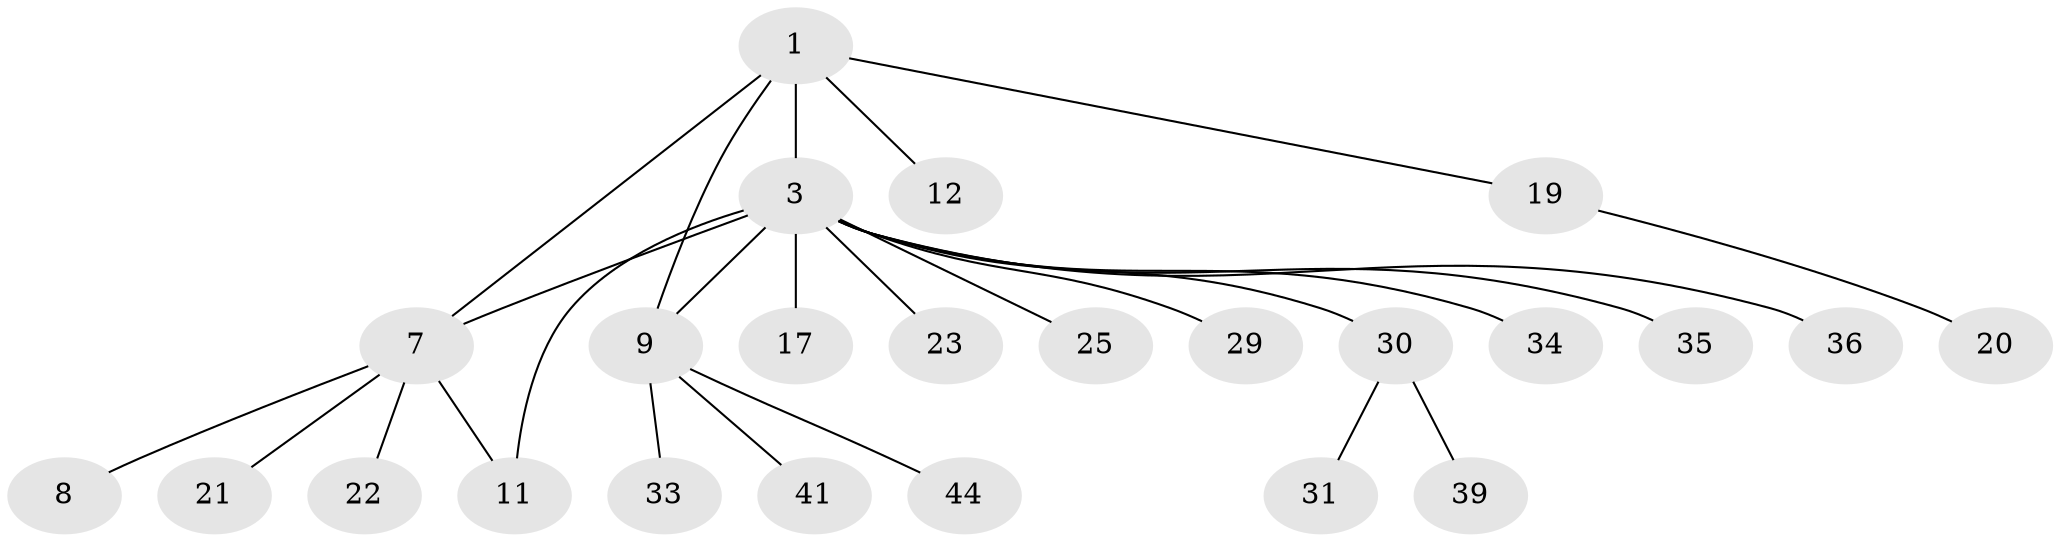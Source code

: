 // original degree distribution, {2: 0.08163265306122448, 6: 0.02040816326530612, 9: 0.02040816326530612, 3: 0.08163265306122448, 4: 0.061224489795918366, 7: 0.04081632653061224, 8: 0.02040816326530612, 1: 0.6326530612244898, 5: 0.04081632653061224}
// Generated by graph-tools (version 1.1) at 2025/15/03/09/25 04:15:55]
// undirected, 24 vertices, 26 edges
graph export_dot {
graph [start="1"]
  node [color=gray90,style=filled];
  1 [super="+2"];
  3 [super="+16+48+4+24+10+5+37+38"];
  7 [super="+15+13"];
  8;
  9 [super="+18+27"];
  11 [super="+26"];
  12 [super="+40"];
  17 [super="+32"];
  19 [super="+42+45"];
  20;
  21;
  22;
  23;
  25;
  29;
  30;
  31;
  33;
  34;
  35;
  36;
  39;
  41 [super="+43"];
  44;
  1 -- 19;
  1 -- 3 [weight=2];
  1 -- 7;
  1 -- 9;
  1 -- 12;
  3 -- 23;
  3 -- 25;
  3 -- 11;
  3 -- 30;
  3 -- 7 [weight=3];
  3 -- 9 [weight=2];
  3 -- 36;
  3 -- 34;
  3 -- 35;
  3 -- 17;
  3 -- 29;
  7 -- 8;
  7 -- 11;
  7 -- 21;
  7 -- 22;
  9 -- 33;
  9 -- 44;
  9 -- 41;
  19 -- 20;
  30 -- 31;
  30 -- 39;
}
